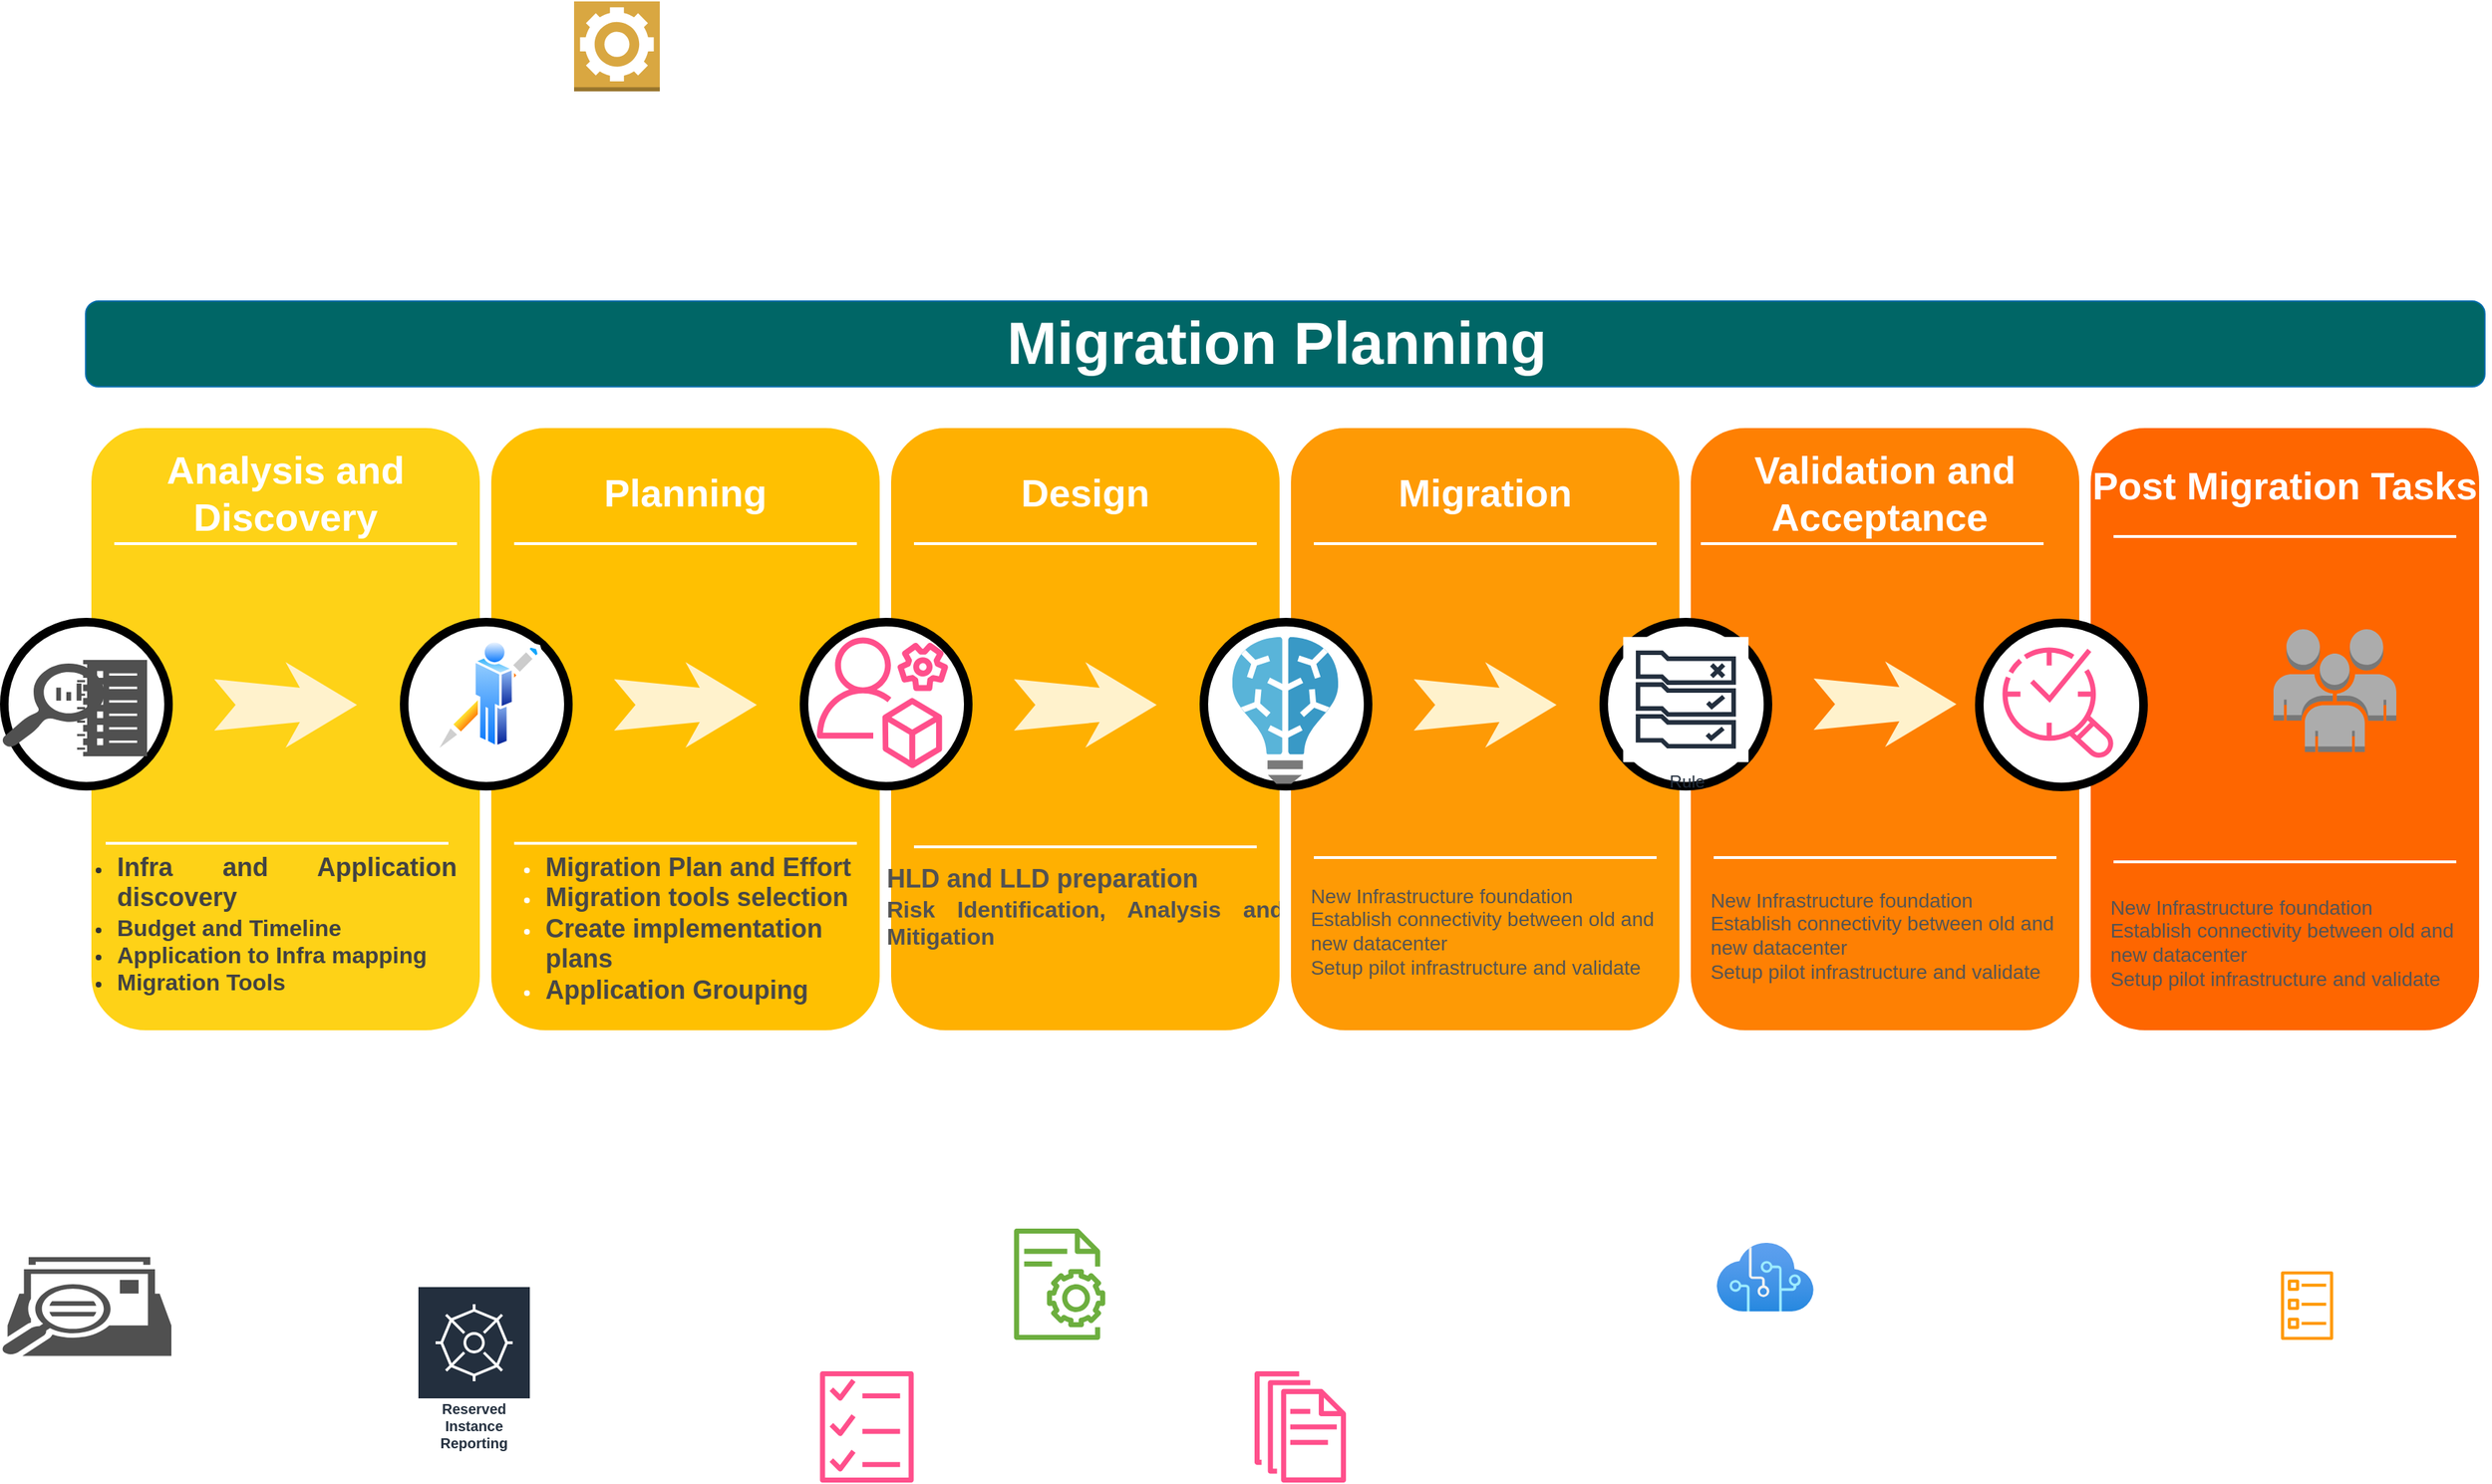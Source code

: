 <mxfile version="15.1.1" type="github">
  <diagram name="Page-1" id="12e1b939-464a-85fe-373e-61e167be1490">
    <mxGraphModel dx="3708.5" dy="1090" grid="1" gridSize="10" guides="1" tooltips="1" connect="1" arrows="1" fold="1" page="1" pageScale="1.5" pageWidth="1169" pageHeight="826" background="none" math="0" shadow="0">
      <root>
        <mxCell id="0" />
        <mxCell id="1" parent="0" />
        <mxCell id="Mgbi5jZME9OmvZ7nnehs-18" value="" style="whiteSpace=wrap;html=1;rounded=1;shadow=0;strokeWidth=8;fontSize=20;align=center;fillColor=#FE8003;strokeColor=#FFFFFF;" vertex="1" parent="1">
          <mxGeometry x="1178" y="405" width="280" height="430" as="geometry" />
        </mxCell>
        <mxCell id="Mgbi5jZME9OmvZ7nnehs-17" value="" style="whiteSpace=wrap;html=1;rounded=1;shadow=0;strokeWidth=8;fontSize=20;align=center;fillColor=#FE6600;strokeColor=#FFFFFF;" vertex="1" parent="1">
          <mxGeometry x="1458" y="405" width="280" height="430" as="geometry" />
        </mxCell>
        <mxCell id="60da8b9f42644d3a-2" value="" style="whiteSpace=wrap;html=1;rounded=1;shadow=0;strokeWidth=8;fontSize=20;align=center;fillColor=#FED217;strokeColor=#FFFFFF;" parent="1" vertex="1">
          <mxGeometry x="58" y="405" width="280" height="430" as="geometry" />
        </mxCell>
        <mxCell id="60da8b9f42644d3a-3" value="Analysis and Discovery" style="text;html=1;strokeColor=none;fillColor=none;align=center;verticalAlign=middle;whiteSpace=wrap;rounded=0;shadow=0;fontSize=27;fontColor=#FFFFFF;fontStyle=1" parent="1" vertex="1">
          <mxGeometry x="58" y="425" width="280" height="60" as="geometry" />
        </mxCell>
        <mxCell id="60da8b9f42644d3a-4" value="&lt;div style=&quot;text-align: justify&quot;&gt;&lt;ul&gt;&lt;li&gt;&lt;span&gt;&lt;font style=&quot;font-size: 18px&quot; color=&quot;#424242&quot;&gt;&lt;b&gt;Infra and Application discovery&amp;nbsp;&lt;/b&gt;&lt;/font&gt;&lt;/span&gt;&lt;/li&gt;&lt;li&gt;&lt;span&gt;&lt;font size=&quot;3&quot; color=&quot;#424242&quot;&gt;&lt;b&gt;Budget and Timeline&lt;/b&gt;&lt;/font&gt;&lt;/span&gt;&lt;/li&gt;&lt;li&gt;&lt;span&gt;&lt;font size=&quot;3&quot; color=&quot;#424242&quot;&gt;&lt;b&gt;Application to Infra mapping&amp;nbsp;&amp;nbsp;&lt;/b&gt;&lt;/font&gt;&lt;/span&gt;&lt;/li&gt;&lt;li&gt;&lt;font size=&quot;3&quot; color=&quot;#424242&quot;&gt;&lt;b&gt;Migration Tools&amp;nbsp;&lt;/b&gt;&lt;/font&gt;&lt;/li&gt;&lt;/ul&gt;&lt;/div&gt;&lt;div style=&quot;text-align: justify&quot;&gt;&lt;br&gt;&lt;/div&gt;" style="text;html=1;strokeColor=none;fillColor=none;align=left;verticalAlign=middle;whiteSpace=wrap;rounded=0;shadow=0;fontSize=14;fontColor=#333333;" parent="1" vertex="1">
          <mxGeometry x="38" y="687.5" width="280" height="155" as="geometry" />
        </mxCell>
        <mxCell id="60da8b9f42644d3a-6" value="" style="line;strokeWidth=2;html=1;rounded=0;shadow=0;fontSize=27;align=center;fillColor=none;strokeColor=#FFFFFF;" parent="1" vertex="1">
          <mxGeometry x="78" y="485" width="240" height="10" as="geometry" />
        </mxCell>
        <mxCell id="60da8b9f42644d3a-7" value="" style="line;strokeWidth=2;html=1;rounded=0;shadow=0;fontSize=27;align=center;fillColor=none;strokeColor=#FFFFFF;" parent="1" vertex="1">
          <mxGeometry x="72" y="695" width="240" height="10" as="geometry" />
        </mxCell>
        <mxCell id="60da8b9f42644d3a-8" value="" style="ellipse;whiteSpace=wrap;html=1;rounded=0;shadow=0;strokeWidth=6;fontSize=14;align=center;" parent="1" vertex="1">
          <mxGeometry x="1" y="545" width="115" height="115" as="geometry" />
        </mxCell>
        <mxCell id="60da8b9f42644d3a-9" value="" style="html=1;shadow=0;dashed=0;align=center;verticalAlign=middle;shape=mxgraph.arrows2.stylisedArrow;dy=0.6;dx=40;notch=15;feather=0.4;rounded=0;strokeWidth=1;fontSize=27;strokeColor=none;fillColor=#fff2cc;" parent="1" vertex="1">
          <mxGeometry x="148" y="573" width="100" height="60" as="geometry" />
        </mxCell>
        <mxCell id="60da8b9f42644d3a-17" value="" style="whiteSpace=wrap;html=1;rounded=1;shadow=0;strokeWidth=8;fontSize=20;align=center;fillColor=#FFC001;strokeColor=#FFFFFF;" parent="1" vertex="1">
          <mxGeometry x="338" y="405" width="280" height="430" as="geometry" />
        </mxCell>
        <mxCell id="60da8b9f42644d3a-18" value="Planning" style="text;html=1;strokeColor=none;fillColor=none;align=center;verticalAlign=middle;whiteSpace=wrap;rounded=0;shadow=0;fontSize=27;fontColor=#FFFFFF;fontStyle=1" parent="1" vertex="1">
          <mxGeometry x="338" y="425" width="280" height="60" as="geometry" />
        </mxCell>
        <mxCell id="60da8b9f42644d3a-19" value="&lt;ul&gt;&lt;li&gt;&lt;b style=&quot;font-size: 18px&quot;&gt;&lt;font color=&quot;#474747&quot;&gt;Migration Plan and Effort&amp;nbsp;&lt;/font&gt;&lt;/b&gt;&lt;/li&gt;&lt;li&gt;&lt;b style=&quot;font-size: 18px&quot;&gt;&lt;font color=&quot;#474747&quot;&gt;Migration tools selection&lt;/font&gt;&lt;/b&gt;&lt;/li&gt;&lt;li&gt;&lt;b style=&quot;font-size: 18px&quot;&gt;&lt;font color=&quot;#474747&quot;&gt;Create implementation plans&lt;/font&gt;&lt;/b&gt;&lt;/li&gt;&lt;li&gt;&lt;b style=&quot;font-size: 18px&quot;&gt;&lt;font color=&quot;#474747&quot;&gt;Application Grouping&amp;nbsp;&amp;nbsp;&lt;/font&gt;&lt;/b&gt;&lt;/li&gt;&lt;/ul&gt;" style="text;html=1;strokeColor=none;fillColor=none;align=left;verticalAlign=middle;whiteSpace=wrap;rounded=0;shadow=0;fontSize=14;fontColor=#FFFFFF;" parent="1" vertex="1">
          <mxGeometry x="338" y="715" width="280" height="90" as="geometry" />
        </mxCell>
        <mxCell id="60da8b9f42644d3a-20" value="" style="line;strokeWidth=2;html=1;rounded=0;shadow=0;fontSize=27;align=center;fillColor=none;strokeColor=#FFFFFF;" parent="1" vertex="1">
          <mxGeometry x="358" y="485" width="240" height="10" as="geometry" />
        </mxCell>
        <mxCell id="60da8b9f42644d3a-21" value="" style="line;strokeWidth=2;html=1;rounded=0;shadow=0;fontSize=27;align=center;fillColor=none;strokeColor=#FFFFFF;" parent="1" vertex="1">
          <mxGeometry x="358" y="695" width="240" height="10" as="geometry" />
        </mxCell>
        <mxCell id="60da8b9f42644d3a-22" value="" style="ellipse;whiteSpace=wrap;html=1;rounded=0;shadow=0;strokeWidth=6;fontSize=14;align=center;" parent="1" vertex="1">
          <mxGeometry x="281" y="545" width="115" height="115" as="geometry" />
        </mxCell>
        <mxCell id="60da8b9f42644d3a-23" value="" style="html=1;shadow=0;dashed=0;align=center;verticalAlign=middle;shape=mxgraph.arrows2.stylisedArrow;dy=0.6;dx=40;notch=15;feather=0.4;rounded=0;strokeWidth=1;fontSize=27;strokeColor=none;fillColor=#fff2cc;" parent="1" vertex="1">
          <mxGeometry x="428" y="573" width="100" height="60" as="geometry" />
        </mxCell>
        <mxCell id="60da8b9f42644d3a-24" value="" style="whiteSpace=wrap;html=1;rounded=1;shadow=0;strokeWidth=8;fontSize=20;align=center;fillColor=#FFB001;strokeColor=#FFFFFF;" parent="1" vertex="1">
          <mxGeometry x="618" y="405" width="280" height="430" as="geometry" />
        </mxCell>
        <mxCell id="60da8b9f42644d3a-25" value="Design" style="text;html=1;strokeColor=none;fillColor=none;align=center;verticalAlign=middle;whiteSpace=wrap;rounded=0;shadow=0;fontSize=27;fontColor=#FFFFFF;fontStyle=1" parent="1" vertex="1">
          <mxGeometry x="618" y="425" width="280" height="60" as="geometry" />
        </mxCell>
        <mxCell id="60da8b9f42644d3a-26" value="&lt;div style=&quot;text-align: justify&quot;&gt;&lt;font style=&quot;font-size: 18px&quot; color=&quot;#525252&quot;&gt;&lt;b&gt;&lt;font&gt;HLD and LLD &lt;/font&gt;preparation&lt;font&gt;&amp;nbsp;&lt;/font&gt;&lt;/b&gt;&lt;/font&gt;&lt;/div&gt;&lt;div style=&quot;text-align: justify&quot;&gt;&lt;font size=&quot;3&quot; color=&quot;#525252&quot;&gt;&lt;b&gt;Risk Identification, Analysis and Mitigation&amp;nbsp;&lt;/b&gt;&lt;/font&gt;&lt;/div&gt;&lt;div&gt;&lt;font color=&quot;#575757&quot;&gt;&lt;br&gt;&lt;/font&gt;&lt;/div&gt;" style="text;html=1;strokeColor=none;fillColor=none;align=center;verticalAlign=middle;whiteSpace=wrap;rounded=0;shadow=0;fontSize=14;fontColor=#FFFFFF;" parent="1" vertex="1">
          <mxGeometry x="618" y="708" width="280" height="90" as="geometry" />
        </mxCell>
        <mxCell id="60da8b9f42644d3a-27" value="" style="line;strokeWidth=2;html=1;rounded=0;shadow=0;fontSize=27;align=center;fillColor=none;strokeColor=#FFFFFF;" parent="1" vertex="1">
          <mxGeometry x="638" y="485" width="240" height="10" as="geometry" />
        </mxCell>
        <mxCell id="60da8b9f42644d3a-28" value="" style="line;strokeWidth=2;html=1;rounded=0;shadow=0;fontSize=27;align=center;fillColor=none;strokeColor=#FFFFFF;" parent="1" vertex="1">
          <mxGeometry x="638" y="700" width="240" height="5" as="geometry" />
        </mxCell>
        <mxCell id="60da8b9f42644d3a-29" value="" style="ellipse;whiteSpace=wrap;html=1;rounded=0;shadow=0;strokeWidth=6;fontSize=14;align=center;" parent="1" vertex="1">
          <mxGeometry x="561" y="545" width="115" height="115" as="geometry" />
        </mxCell>
        <mxCell id="60da8b9f42644d3a-30" value="" style="html=1;shadow=0;dashed=0;align=center;verticalAlign=middle;shape=mxgraph.arrows2.stylisedArrow;dy=0.6;dx=40;notch=15;feather=0.4;rounded=0;strokeWidth=1;fontSize=27;strokeColor=none;fillColor=#fff2cc;" parent="1" vertex="1">
          <mxGeometry x="708" y="573" width="100" height="60" as="geometry" />
        </mxCell>
        <mxCell id="60da8b9f42644d3a-31" value="" style="whiteSpace=wrap;html=1;rounded=1;shadow=0;strokeWidth=8;fontSize=20;align=center;fillColor=#FE9A05;strokeColor=#FFFFFF;" parent="1" vertex="1">
          <mxGeometry x="898" y="405" width="280" height="430" as="geometry" />
        </mxCell>
        <mxCell id="60da8b9f42644d3a-32" value="Migration" style="text;html=1;strokeColor=none;fillColor=none;align=center;verticalAlign=middle;whiteSpace=wrap;rounded=0;shadow=0;fontSize=27;fontColor=#FFFFFF;fontStyle=1" parent="1" vertex="1">
          <mxGeometry x="898" y="425" width="280" height="60" as="geometry" />
        </mxCell>
        <mxCell id="60da8b9f42644d3a-33" value="&lt;div style=&quot;text-align: left&quot;&gt;&lt;span style=&quot;color: rgb(84 , 84 , 84)&quot;&gt;New Infrastructure foundation&lt;/span&gt;&lt;/div&gt;&lt;font color=&quot;#545454&quot;&gt;&lt;div style=&quot;text-align: left&quot;&gt;&lt;span&gt;Establish connectivity between old and&amp;nbsp;&lt;/span&gt;&lt;/div&gt;&lt;div style=&quot;text-align: left&quot;&gt;&lt;span&gt;new datacenter&amp;nbsp;&lt;/span&gt;&lt;/div&gt;&lt;div style=&quot;text-align: left&quot;&gt;&lt;span&gt;Setup pilot infrastructure and validate&amp;nbsp;&lt;/span&gt;&lt;/div&gt;&lt;div style=&quot;text-align: left&quot;&gt;&lt;span&gt;&amp;nbsp;&lt;/span&gt;&lt;/div&gt;&lt;/font&gt;" style="text;html=1;strokeColor=none;fillColor=none;align=center;verticalAlign=middle;whiteSpace=wrap;rounded=0;shadow=0;fontSize=14;fontColor=#FFFFFF;" parent="1" vertex="1">
          <mxGeometry x="898" y="725" width="280" height="90" as="geometry" />
        </mxCell>
        <mxCell id="60da8b9f42644d3a-34" value="" style="line;strokeWidth=2;html=1;rounded=0;shadow=0;fontSize=27;align=center;fillColor=none;strokeColor=#FFFFFF;" parent="1" vertex="1">
          <mxGeometry x="918" y="485" width="240" height="10" as="geometry" />
        </mxCell>
        <mxCell id="60da8b9f42644d3a-35" value="" style="line;strokeWidth=2;html=1;rounded=0;shadow=0;fontSize=27;align=center;fillColor=none;strokeColor=#FFFFFF;" parent="1" vertex="1">
          <mxGeometry x="918" y="705" width="240" height="10" as="geometry" />
        </mxCell>
        <mxCell id="60da8b9f42644d3a-36" value="" style="ellipse;whiteSpace=wrap;html=1;rounded=0;shadow=0;strokeWidth=6;fontSize=14;align=center;" parent="1" vertex="1">
          <mxGeometry x="841" y="545" width="115" height="115" as="geometry" />
        </mxCell>
        <mxCell id="60da8b9f42644d3a-37" value="" style="html=1;shadow=0;dashed=0;align=center;verticalAlign=middle;shape=mxgraph.arrows2.stylisedArrow;dy=0.6;dx=40;notch=15;feather=0.4;rounded=0;strokeWidth=1;fontSize=27;strokeColor=none;fillColor=#fff2cc;" parent="1" vertex="1">
          <mxGeometry x="988" y="573" width="100" height="60" as="geometry" />
        </mxCell>
        <mxCell id="60da8b9f42644d3a-38" value="" style="ellipse;whiteSpace=wrap;html=1;rounded=0;shadow=0;strokeWidth=6;fontSize=14;align=center;" parent="1" vertex="1">
          <mxGeometry x="1121" y="545" width="115" height="115" as="geometry" />
        </mxCell>
        <mxCell id="Mgbi5jZME9OmvZ7nnehs-1" value="&lt;h2&gt;&lt;font size=&quot;1&quot; color=&quot;#ffffff&quot;&gt;&lt;b style=&quot;font-size: 42px&quot;&gt;Migration Planning&amp;nbsp;&lt;/b&gt;&lt;/font&gt;&lt;/h2&gt;" style="rounded=1;whiteSpace=wrap;html=1;strokeColor=#006EAF;fillColor=#006666;fontColor=#ffffff;" vertex="1" parent="1">
          <mxGeometry x="58" y="320" width="1680" height="60" as="geometry" />
        </mxCell>
        <mxCell id="Mgbi5jZME9OmvZ7nnehs-10" value="Post Migration Tasks" style="text;html=1;strokeColor=none;fillColor=none;align=center;verticalAlign=middle;whiteSpace=wrap;rounded=0;shadow=0;fontSize=27;fontColor=#FFFFFF;fontStyle=1" vertex="1" parent="1">
          <mxGeometry x="1458" y="420" width="280" height="60" as="geometry" />
        </mxCell>
        <mxCell id="Mgbi5jZME9OmvZ7nnehs-11" value="&lt;div style=&quot;text-align: left&quot;&gt;&lt;span style=&quot;color: rgb(84 , 84 , 84)&quot;&gt;New Infrastructure foundation&lt;/span&gt;&lt;/div&gt;&lt;font color=&quot;#545454&quot;&gt;&lt;div style=&quot;text-align: left&quot;&gt;&lt;span&gt;Establish connectivity between old and&amp;nbsp;&lt;/span&gt;&lt;/div&gt;&lt;div style=&quot;text-align: left&quot;&gt;&lt;span&gt;new datacenter&amp;nbsp;&lt;/span&gt;&lt;/div&gt;&lt;div style=&quot;text-align: left&quot;&gt;&lt;span&gt;Setup pilot infrastructure and validate&amp;nbsp;&lt;/span&gt;&lt;/div&gt;&lt;div style=&quot;text-align: left&quot;&gt;&lt;span&gt;&amp;nbsp;&lt;/span&gt;&lt;/div&gt;&lt;/font&gt;" style="text;html=1;strokeColor=none;fillColor=none;align=center;verticalAlign=middle;whiteSpace=wrap;rounded=0;shadow=0;fontSize=14;fontColor=#FFFFFF;" vertex="1" parent="1">
          <mxGeometry x="1458" y="732.5" width="280" height="90" as="geometry" />
        </mxCell>
        <mxCell id="Mgbi5jZME9OmvZ7nnehs-12" value="" style="line;strokeWidth=2;html=1;rounded=0;shadow=0;fontSize=27;align=center;fillColor=none;strokeColor=#FFFFFF;" vertex="1" parent="1">
          <mxGeometry x="1478" y="480" width="240" height="10" as="geometry" />
        </mxCell>
        <mxCell id="Mgbi5jZME9OmvZ7nnehs-13" value="" style="line;strokeWidth=2;html=1;rounded=0;shadow=0;fontSize=27;align=center;fillColor=none;strokeColor=#FFFFFF;" vertex="1" parent="1">
          <mxGeometry x="1478" y="708" width="240" height="10" as="geometry" />
        </mxCell>
        <mxCell id="Mgbi5jZME9OmvZ7nnehs-14" value="" style="ellipse;whiteSpace=wrap;html=1;rounded=0;shadow=0;strokeWidth=6;fontSize=14;align=center;" vertex="1" parent="1">
          <mxGeometry x="1384" y="545.5" width="115" height="115" as="geometry" />
        </mxCell>
        <mxCell id="Mgbi5jZME9OmvZ7nnehs-20" value="" style="html=1;shadow=0;dashed=0;align=center;verticalAlign=middle;shape=mxgraph.arrows2.stylisedArrow;dy=0.6;dx=40;notch=15;feather=0.4;rounded=0;strokeWidth=1;fontSize=27;strokeColor=none;fillColor=#fff2cc;" vertex="1" parent="1">
          <mxGeometry x="1268" y="572.5" width="100" height="60" as="geometry" />
        </mxCell>
        <mxCell id="Mgbi5jZME9OmvZ7nnehs-23" value="" style="line;strokeWidth=2;html=1;rounded=0;shadow=0;fontSize=27;align=center;fillColor=none;strokeColor=#FFFFFF;" vertex="1" parent="1">
          <mxGeometry x="1189" y="485" width="240" height="10" as="geometry" />
        </mxCell>
        <mxCell id="Mgbi5jZME9OmvZ7nnehs-26" value="&lt;div style=&quot;text-align: left&quot;&gt;&lt;span style=&quot;color: rgb(84 , 84 , 84)&quot;&gt;New Infrastructure foundation&lt;/span&gt;&lt;/div&gt;&lt;font color=&quot;#545454&quot;&gt;&lt;div style=&quot;text-align: left&quot;&gt;&lt;span&gt;Establish connectivity between old and&amp;nbsp;&lt;/span&gt;&lt;/div&gt;&lt;div style=&quot;text-align: left&quot;&gt;&lt;span&gt;new datacenter&amp;nbsp;&lt;/span&gt;&lt;/div&gt;&lt;div style=&quot;text-align: left&quot;&gt;&lt;span&gt;Setup pilot infrastructure and validate&amp;nbsp;&lt;/span&gt;&lt;/div&gt;&lt;div style=&quot;text-align: left&quot;&gt;&lt;span&gt;&amp;nbsp;&lt;/span&gt;&lt;/div&gt;&lt;/font&gt;" style="text;html=1;strokeColor=none;fillColor=none;align=center;verticalAlign=middle;whiteSpace=wrap;rounded=0;shadow=0;fontSize=14;fontColor=#FFFFFF;" vertex="1" parent="1">
          <mxGeometry x="1178" y="728" width="280" height="90" as="geometry" />
        </mxCell>
        <mxCell id="Mgbi5jZME9OmvZ7nnehs-27" value="" style="line;strokeWidth=2;html=1;rounded=0;shadow=0;fontSize=27;align=center;fillColor=none;strokeColor=#FFFFFF;" vertex="1" parent="1">
          <mxGeometry x="1198" y="705" width="240" height="10" as="geometry" />
        </mxCell>
        <mxCell id="Mgbi5jZME9OmvZ7nnehs-30" value="Validation and Acceptance&amp;nbsp;" style="text;html=1;strokeColor=none;fillColor=none;align=center;verticalAlign=middle;whiteSpace=wrap;rounded=0;shadow=0;fontSize=27;fontColor=#FFFFFF;fontStyle=1" vertex="1" parent="1">
          <mxGeometry x="1178" y="425" width="280" height="60" as="geometry" />
        </mxCell>
        <mxCell id="Mgbi5jZME9OmvZ7nnehs-32" value="" style="aspect=fixed;perimeter=ellipsePerimeter;html=1;align=center;shadow=0;dashed=0;spacingTop=3;image;image=img/lib/active_directory/writer.svg;fontColor=#333333;fillColor=#006666;" vertex="1" parent="1">
          <mxGeometry x="298.5" y="557.55" width="80" height="83.33" as="geometry" />
        </mxCell>
        <mxCell id="Mgbi5jZME9OmvZ7nnehs-33" value="" style="outlineConnect=0;dashed=0;verticalLabelPosition=bottom;verticalAlign=top;align=center;html=1;shape=mxgraph.aws3.worker;fillColor=#D9A741;gradientColor=none;fontColor=#333333;" vertex="1" parent="1">
          <mxGeometry x="400" y="110" width="60" height="63" as="geometry" />
        </mxCell>
        <mxCell id="Mgbi5jZME9OmvZ7nnehs-36" value="Reserved Instance Reporting" style="sketch=0;outlineConnect=0;fontColor=#232F3E;gradientColor=none;strokeColor=#ffffff;fillColor=#232F3E;dashed=0;verticalLabelPosition=middle;verticalAlign=bottom;align=center;html=1;whiteSpace=wrap;fontSize=10;fontStyle=1;spacing=3;shape=mxgraph.aws4.productIcon;prIcon=mxgraph.aws4.reserved_instance_reporting;" vertex="1" parent="1">
          <mxGeometry x="290" y="1010" width="80" height="120" as="geometry" />
        </mxCell>
        <mxCell id="Mgbi5jZME9OmvZ7nnehs-38" value="Rule" style="sketch=0;outlineConnect=0;fontColor=#232F3E;gradientColor=none;strokeColor=#232F3E;fillColor=#ffffff;dashed=0;verticalLabelPosition=bottom;verticalAlign=top;align=center;html=1;fontSize=12;fontStyle=0;aspect=fixed;shape=mxgraph.aws4.resourceIcon;resIcon=mxgraph.aws4.rule_2;" vertex="1" parent="1">
          <mxGeometry x="1134.64" y="555.36" width="87.72" height="87.72" as="geometry" />
        </mxCell>
        <mxCell id="Mgbi5jZME9OmvZ7nnehs-40" value="" style="sketch=0;outlineConnect=0;fontColor=#232F3E;gradientColor=none;fillColor=#FF9900;strokeColor=none;dashed=0;verticalLabelPosition=bottom;verticalAlign=top;align=center;html=1;fontSize=12;fontStyle=0;aspect=fixed;pointerEvents=1;shape=mxgraph.aws4.ecs_task;" vertex="1" parent="1">
          <mxGeometry x="1595" y="1000" width="37" height="48" as="geometry" />
        </mxCell>
        <mxCell id="Mgbi5jZME9OmvZ7nnehs-41" value="" style="sketch=0;outlineConnect=0;fontColor=#232F3E;gradientColor=none;fillColor=#6CAE3E;strokeColor=none;dashed=0;verticalLabelPosition=bottom;verticalAlign=top;align=center;html=1;fontSize=12;fontStyle=0;aspect=fixed;pointerEvents=1;shape=mxgraph.aws4.iot_device_jobs_resource;" vertex="1" parent="1">
          <mxGeometry x="708" y="970" width="64" height="78" as="geometry" />
        </mxCell>
        <mxCell id="Mgbi5jZME9OmvZ7nnehs-42" value="" style="sketch=0;outlineConnect=0;fontColor=#232F3E;gradientColor=none;fillColor=#FF4F8B;strokeColor=none;dashed=0;verticalLabelPosition=bottom;verticalAlign=top;align=center;html=1;fontSize=12;fontStyle=0;aspect=fixed;pointerEvents=1;shape=mxgraph.aws4.documents;" vertex="1" parent="1">
          <mxGeometry x="876.5" y="1070" width="64" height="78" as="geometry" />
        </mxCell>
        <mxCell id="Mgbi5jZME9OmvZ7nnehs-43" value="" style="sketch=0;outlineConnect=0;fontColor=#232F3E;gradientColor=none;fillColor=#FF4F8B;strokeColor=none;dashed=0;verticalLabelPosition=bottom;verticalAlign=top;align=center;html=1;fontSize=12;fontStyle=0;aspect=fixed;pointerEvents=1;shape=mxgraph.aws4.checklist;" vertex="1" parent="1">
          <mxGeometry x="572" y="1070" width="66" height="78" as="geometry" />
        </mxCell>
        <mxCell id="Mgbi5jZME9OmvZ7nnehs-44" value="" style="sketch=0;outlineConnect=0;fontColor=#232F3E;gradientColor=none;fillColor=#FF4F8B;strokeColor=none;dashed=0;verticalLabelPosition=bottom;verticalAlign=top;align=center;html=1;fontSize=12;fontStyle=0;aspect=fixed;pointerEvents=1;shape=mxgraph.aws4.systems_manager_opscenter;" vertex="1" parent="1">
          <mxGeometry x="1400" y="561" width="79" height="79" as="geometry" />
        </mxCell>
        <mxCell id="Mgbi5jZME9OmvZ7nnehs-45" value="" style="aspect=fixed;html=1;points=[];align=center;image;fontSize=12;image=img/lib/azure2/ai_machine_learning/Cognitive_Services.svg;fontColor=#333333;fillColor=#006666;" vertex="1" parent="1">
          <mxGeometry x="1200" y="980" width="68" height="48" as="geometry" />
        </mxCell>
        <mxCell id="Mgbi5jZME9OmvZ7nnehs-46" value="" style="sketch=0;pointerEvents=1;shadow=0;dashed=0;html=1;strokeColor=none;fillColor=#505050;labelPosition=center;verticalLabelPosition=bottom;verticalAlign=top;outlineConnect=0;align=center;shape=mxgraph.office.communications.discovery_search_mailbox;fontColor=#333333;" vertex="1" parent="1">
          <mxGeometry x="-1" y="990" width="119" height="69.22" as="geometry" />
        </mxCell>
        <mxCell id="Mgbi5jZME9OmvZ7nnehs-48" value="" style="sketch=0;aspect=fixed;html=1;points=[];align=center;image;fontSize=12;image=img/lib/mscae/Batch_AI.svg;fontColor=#333333;fillColor=#006666;" vertex="1" parent="1">
          <mxGeometry x="860.92" y="555.36" width="74.16" height="103" as="geometry" />
        </mxCell>
        <mxCell id="Mgbi5jZME9OmvZ7nnehs-49" value="" style="sketch=0;pointerEvents=1;shadow=0;dashed=0;html=1;strokeColor=none;labelPosition=center;verticalLabelPosition=bottom;verticalAlign=top;align=center;fillColor=#505050;shape=mxgraph.mscae.oms.log_search;fontColor=#333333;" vertex="1" parent="1">
          <mxGeometry x="-1" y="574" width="72" height="59" as="geometry" />
        </mxCell>
        <mxCell id="Mgbi5jZME9OmvZ7nnehs-51" value="" style="sketch=0;pointerEvents=1;shadow=0;dashed=0;html=1;strokeColor=none;labelPosition=center;verticalLabelPosition=bottom;verticalAlign=top;align=center;fillColor=#505050;shape=mxgraph.mscae.oms.log_management;fontColor=#333333;" vertex="1" parent="1">
          <mxGeometry x="52" y="571.5" width="49" height="67.5" as="geometry" />
        </mxCell>
        <mxCell id="Mgbi5jZME9OmvZ7nnehs-52" value="" style="sketch=0;outlineConnect=0;fontColor=#232F3E;gradientColor=none;fillColor=#FF4F8B;strokeColor=none;dashed=0;verticalLabelPosition=bottom;verticalAlign=top;align=center;html=1;fontSize=12;fontStyle=0;aspect=fixed;pointerEvents=1;shape=mxgraph.aws4.organizations_management_account;" vertex="1" parent="1">
          <mxGeometry x="570" y="552.96" width="92.07" height="97.04" as="geometry" />
        </mxCell>
        <mxCell id="Mgbi5jZME9OmvZ7nnehs-53" value="" style="outlineConnect=0;dashed=0;verticalLabelPosition=bottom;verticalAlign=top;align=center;html=1;shape=mxgraph.aws3.users;fillColor=#ACACAC;gradientColor=none;fontColor=#333333;" vertex="1" parent="1">
          <mxGeometry x="1590" y="550" width="86" height="86" as="geometry" />
        </mxCell>
      </root>
    </mxGraphModel>
  </diagram>
</mxfile>
